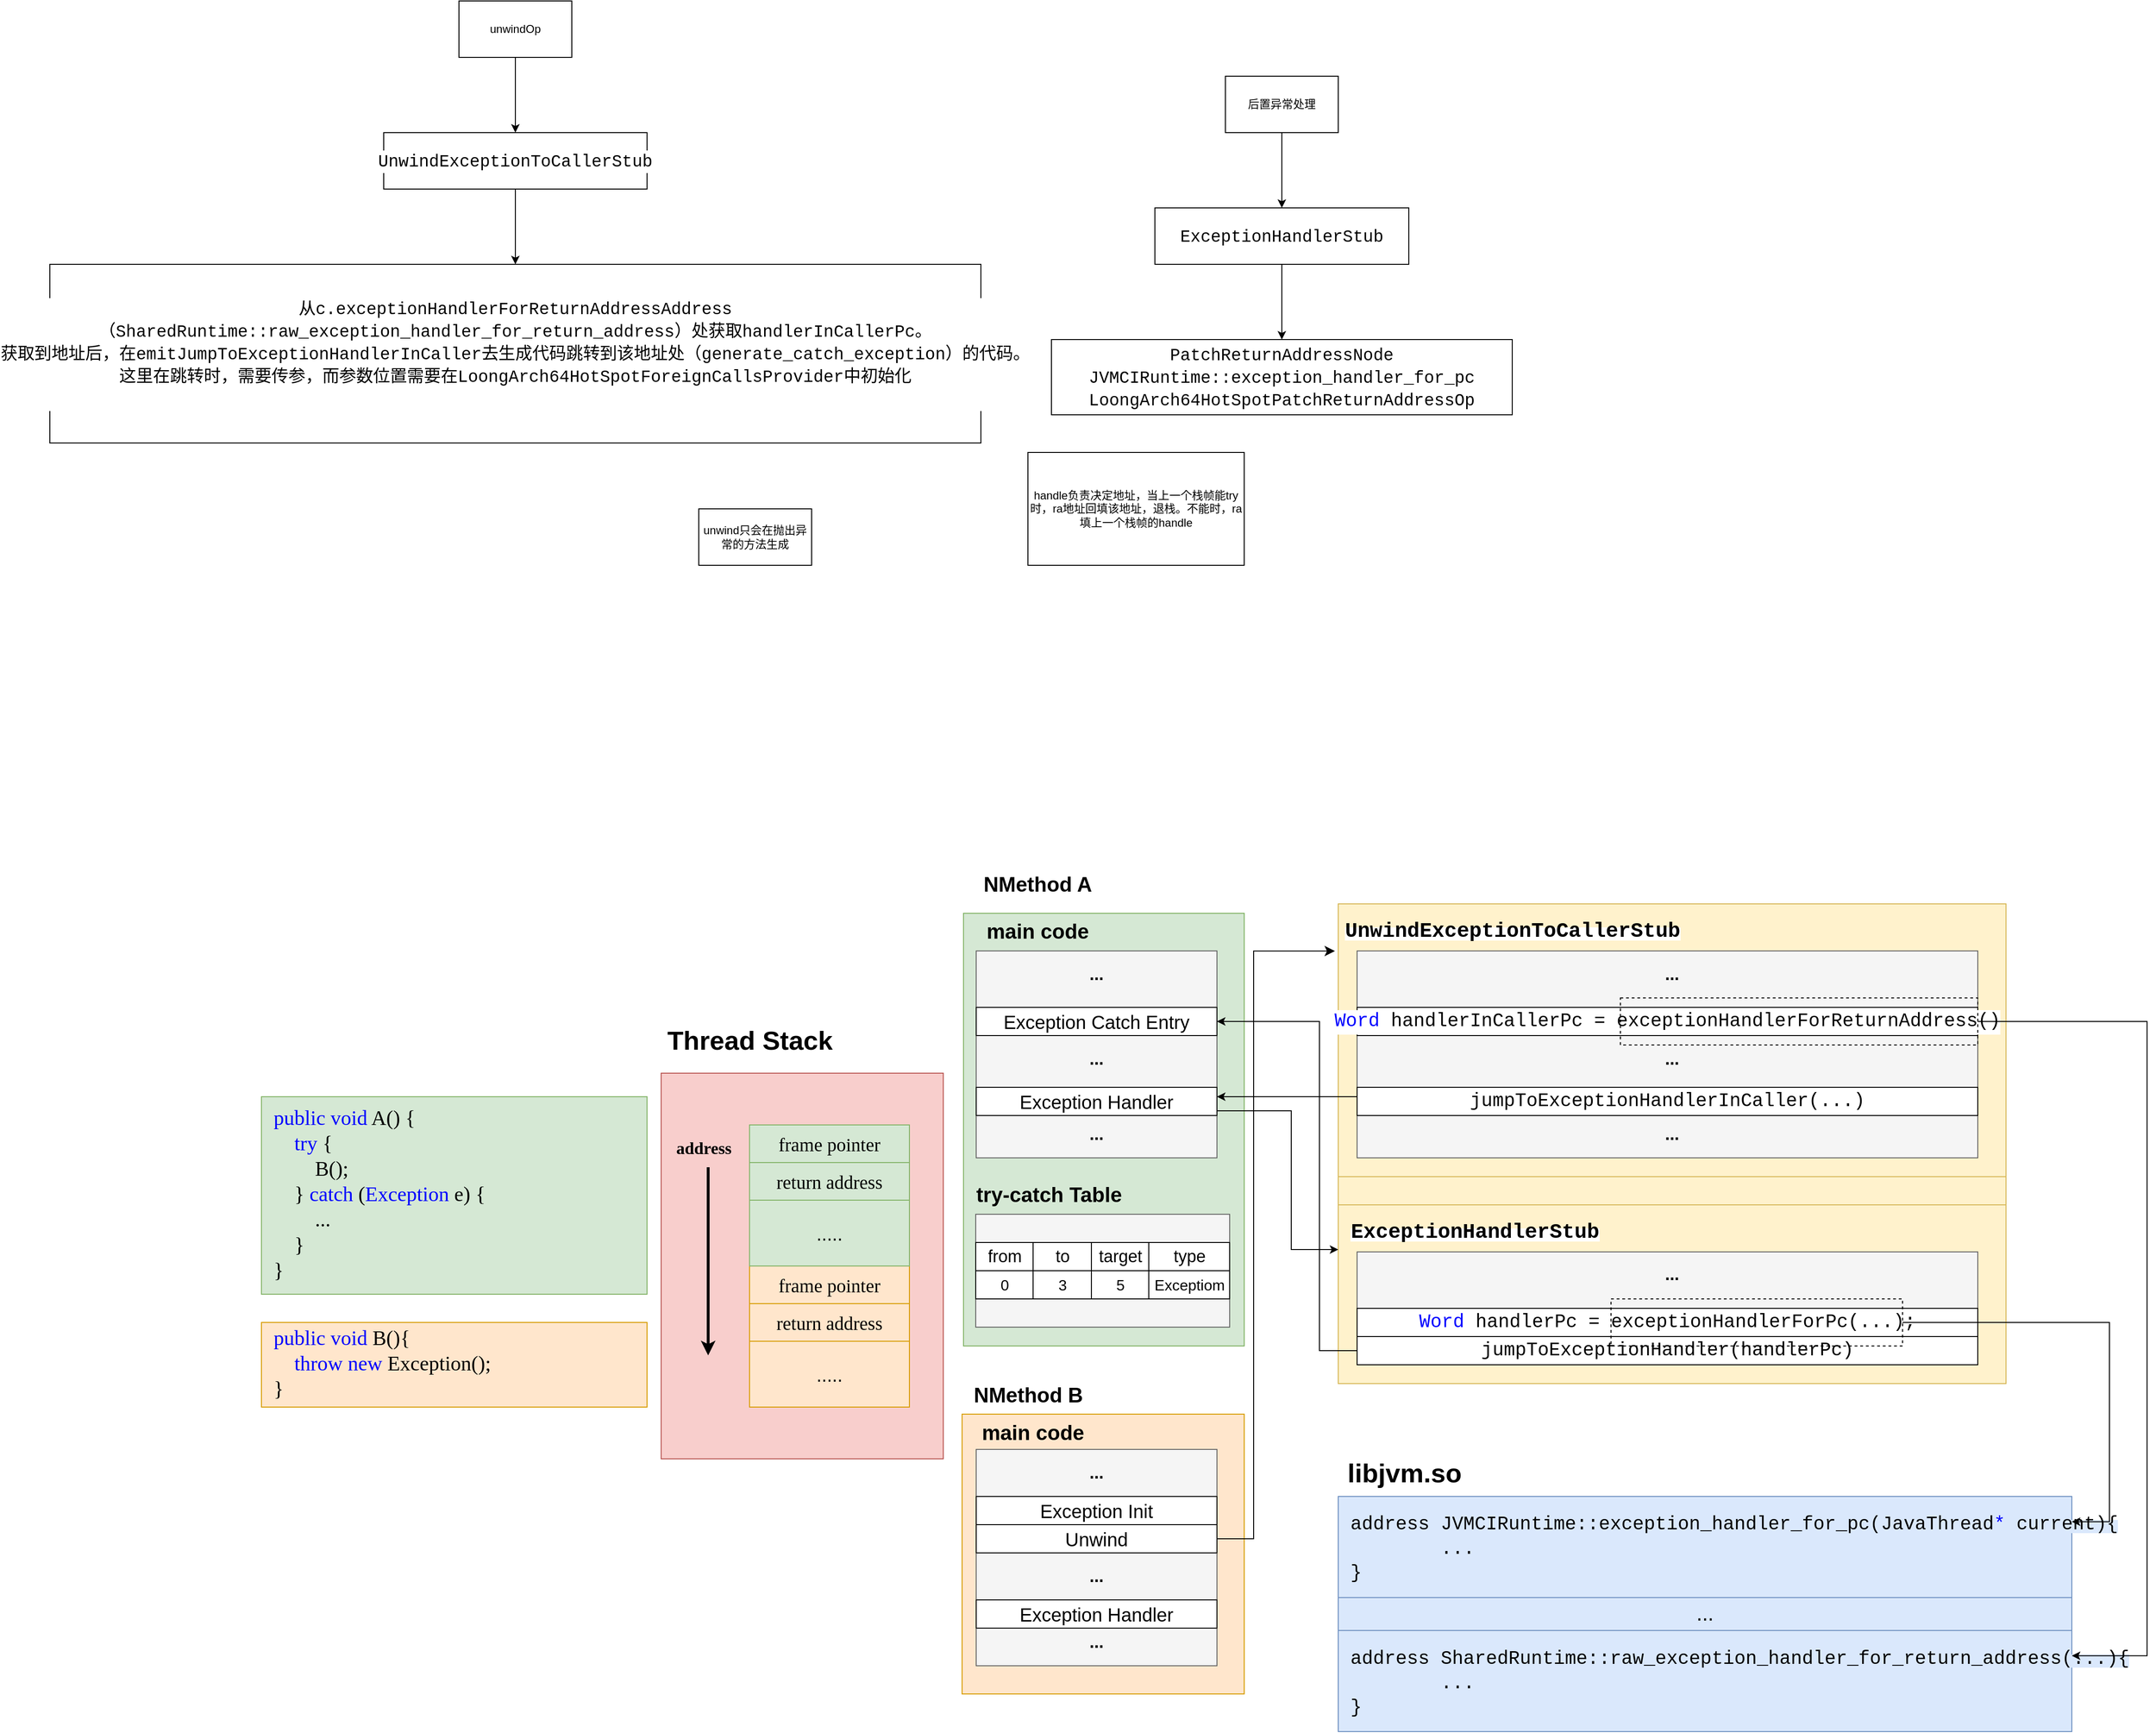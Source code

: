 <mxfile version="26.0.7">
  <diagram name="Page-1" id="4YrAdiVkWdqYPJvzFATW">
    <mxGraphModel dx="3204" dy="2427" grid="1" gridSize="10" guides="1" tooltips="1" connect="1" arrows="1" fold="1" page="1" pageScale="1" pageWidth="827" pageHeight="1169" math="0" shadow="0">
      <root>
        <mxCell id="0" />
        <mxCell id="1" parent="0" />
        <mxCell id="Yd-jyAuAfmwtTGMBvbzd-26" value="" style="rounded=0;whiteSpace=wrap;html=1;fillColor=#ffe6cc;strokeColor=#d79b00;" vertex="1" parent="1">
          <mxGeometry x="640" y="1332.5" width="300" height="297.5" as="geometry" />
        </mxCell>
        <mxCell id="Yd-jyAuAfmwtTGMBvbzd-25" value="" style="rounded=0;whiteSpace=wrap;html=1;fillColor=#d5e8d4;strokeColor=#82b366;" vertex="1" parent="1">
          <mxGeometry x="641.5" y="800" width="298.5" height="460" as="geometry" />
        </mxCell>
        <mxCell id="Yd-jyAuAfmwtTGMBvbzd-23" value="" style="rounded=0;whiteSpace=wrap;html=1;fillColor=#f8cecc;strokeColor=#b85450;" vertex="1" parent="1">
          <mxGeometry x="320" y="970" width="300" height="410" as="geometry" />
        </mxCell>
        <mxCell id="Yd-jyAuAfmwtTGMBvbzd-8" value="" style="rounded=0;whiteSpace=wrap;html=1;fillColor=#fff2cc;strokeColor=#d6b656;" vertex="1" parent="1">
          <mxGeometry x="1040" y="1110" width="710" height="190" as="geometry" />
        </mxCell>
        <mxCell id="Yd-jyAuAfmwtTGMBvbzd-7" value="" style="rounded=0;whiteSpace=wrap;html=1;fillColor=#fff2cc;strokeColor=#d6b656;" vertex="1" parent="1">
          <mxGeometry x="1040" y="1080" width="710" height="30" as="geometry" />
        </mxCell>
        <mxCell id="Yd-jyAuAfmwtTGMBvbzd-1" value="" style="rounded=0;whiteSpace=wrap;html=1;fillColor=#fff2cc;strokeColor=#d6b656;" vertex="1" parent="1">
          <mxGeometry x="1040" y="790" width="710" height="290" as="geometry" />
        </mxCell>
        <mxCell id="ouLHwBcPtctMDlgviZbk-109" value="" style="rounded=0;whiteSpace=wrap;html=1;fillColor=#f5f5f5;fontColor=#333333;strokeColor=#666666;" parent="1" vertex="1">
          <mxGeometry x="654.5" y="1120" width="270" height="120" as="geometry" />
        </mxCell>
        <mxCell id="r-9AEfIxWcx4-3-EoZzo-4" value="" style="edgeStyle=orthogonalEdgeStyle;rounded=0;orthogonalLoop=1;jettySize=auto;html=1;" parent="1" source="r-9AEfIxWcx4-3-EoZzo-1" target="r-9AEfIxWcx4-3-EoZzo-3" edge="1">
          <mxGeometry relative="1" as="geometry" />
        </mxCell>
        <mxCell id="r-9AEfIxWcx4-3-EoZzo-1" value="unwindOp" style="rounded=0;whiteSpace=wrap;html=1;" parent="1" vertex="1">
          <mxGeometry x="105" y="-170" width="120" height="60" as="geometry" />
        </mxCell>
        <mxCell id="r-9AEfIxWcx4-3-EoZzo-7" value="" style="edgeStyle=orthogonalEdgeStyle;rounded=0;orthogonalLoop=1;jettySize=auto;html=1;" parent="1" source="r-9AEfIxWcx4-3-EoZzo-3" target="r-9AEfIxWcx4-3-EoZzo-6" edge="1">
          <mxGeometry relative="1" as="geometry" />
        </mxCell>
        <mxCell id="r-9AEfIxWcx4-3-EoZzo-3" value="&lt;div style=&quot;background-color: rgb(255, 255, 255); font-family: Consolas, &amp;quot;Courier New&amp;quot;, monospace; font-size: 18px; line-height: 24px; white-space: pre;&quot;&gt;UnwindExceptionToCallerStub&lt;/div&gt;" style="rounded=0;whiteSpace=wrap;html=1;" parent="1" vertex="1">
          <mxGeometry x="25" y="-30" width="280" height="60" as="geometry" />
        </mxCell>
        <mxCell id="r-9AEfIxWcx4-3-EoZzo-6" value="&lt;div style=&quot;background-color: rgb(255, 255, 255); font-family: Consolas, &amp;quot;Courier New&amp;quot;, monospace; font-size: 18px; line-height: 24px; white-space: pre;&quot;&gt;从&lt;span style=&quot;color: light-dark(rgb(0, 0, 0), rgb(255, 255, 255));&quot;&gt;c.exceptionHandlerForReturnAddressAddress&lt;/span&gt;&lt;/div&gt;&lt;div style=&quot;background-color: rgb(255, 255, 255); font-family: Consolas, &amp;quot;Courier New&amp;quot;, monospace; font-size: 18px; line-height: 24px; white-space: pre;&quot;&gt;&lt;span style=&quot;color: light-dark(rgb(0, 0, 0), rgb(255, 255, 255));&quot;&gt;（&lt;/span&gt;&lt;span style=&quot;color: light-dark(rgb(0, 0, 0), rgb(255, 255, 255));&quot;&gt;SharedRuntime::raw_exception_handler_for_return_address&lt;/span&gt;&lt;span style=&quot;color: light-dark(rgb(0, 0, 0), rgb(255, 255, 255));&quot;&gt;）处获取&lt;/span&gt;&lt;span style=&quot;color: light-dark(rgb(0, 0, 0), rgb(255, 255, 255));&quot;&gt;handlerInCallerPc。&lt;/span&gt;&lt;/div&gt;&lt;div style=&quot;background-color: rgb(255, 255, 255); font-family: Consolas, &amp;quot;Courier New&amp;quot;, monospace; font-size: 18px; line-height: 24px; white-space: pre;&quot;&gt;&lt;span style=&quot;color: light-dark(rgb(0, 0, 0), rgb(255, 255, 255));&quot;&gt;获取到地址后，在&lt;/span&gt;&lt;span style=&quot;color: light-dark(rgb(0, 0, 0), rgb(255, 255, 255));&quot;&gt;emitJumpToExceptionHandlerInCaller去生成代码跳转到该地址处（&lt;/span&gt;&lt;span style=&quot;color: light-dark(rgb(0, 0, 0), rgb(255, 255, 255));&quot;&gt;generate_catch_exception&lt;/span&gt;&lt;span style=&quot;color: light-dark(rgb(0, 0, 0), rgb(255, 255, 255)); background-color: light-dark(rgb(255, 255, 255), rgb(18, 18, 18));&quot;&gt;）的代码。&lt;/span&gt;&lt;/div&gt;&lt;div style=&quot;background-color: rgb(255, 255, 255); font-family: Consolas, &amp;quot;Courier New&amp;quot;, monospace; font-size: 18px; line-height: 24px; white-space: pre;&quot;&gt;&lt;span style=&quot;color: light-dark(rgb(0, 0, 0), rgb(255, 255, 255));&quot;&gt;这里在跳转时，需要传参，而参数位置需要在&lt;/span&gt;&lt;span style=&quot;color: light-dark(rgb(0, 0, 0), rgb(255, 255, 255));&quot;&gt;LoongArch64HotSpotForeignCallsProvider中初始化&lt;/span&gt;&lt;/div&gt;&lt;div style=&quot;background-color: rgb(255, 255, 255); font-family: Consolas, &amp;quot;Courier New&amp;quot;, monospace; font-size: 18px; line-height: 24px; white-space: pre;&quot;&gt;&lt;span style=&quot;color: light-dark(rgb(0, 0, 0), rgb(255, 255, 255));&quot;&gt;&lt;br&gt;&lt;/span&gt;&lt;/div&gt;" style="rounded=0;whiteSpace=wrap;html=1;" parent="1" vertex="1">
          <mxGeometry x="-330" y="110" width="990" height="190" as="geometry" />
        </mxCell>
        <mxCell id="r-9AEfIxWcx4-3-EoZzo-10" value="" style="edgeStyle=orthogonalEdgeStyle;rounded=0;orthogonalLoop=1;jettySize=auto;html=1;" parent="1" source="r-9AEfIxWcx4-3-EoZzo-8" target="r-9AEfIxWcx4-3-EoZzo-9" edge="1">
          <mxGeometry relative="1" as="geometry" />
        </mxCell>
        <mxCell id="r-9AEfIxWcx4-3-EoZzo-8" value="后置异常处理" style="rounded=0;whiteSpace=wrap;html=1;" parent="1" vertex="1">
          <mxGeometry x="920" y="-90" width="120" height="60" as="geometry" />
        </mxCell>
        <mxCell id="r-9AEfIxWcx4-3-EoZzo-12" value="" style="edgeStyle=orthogonalEdgeStyle;rounded=0;orthogonalLoop=1;jettySize=auto;html=1;" parent="1" source="r-9AEfIxWcx4-3-EoZzo-9" target="r-9AEfIxWcx4-3-EoZzo-11" edge="1">
          <mxGeometry relative="1" as="geometry" />
        </mxCell>
        <mxCell id="r-9AEfIxWcx4-3-EoZzo-9" value="&lt;div style=&quot;background-color: rgb(255, 255, 255); font-family: Consolas, &amp;quot;Courier New&amp;quot;, monospace; font-size: 18px; line-height: 24px; white-space: pre;&quot;&gt;ExceptionHandlerStub&lt;/div&gt;" style="whiteSpace=wrap;html=1;rounded=0;" parent="1" vertex="1">
          <mxGeometry x="845" y="50" width="270" height="60" as="geometry" />
        </mxCell>
        <mxCell id="r-9AEfIxWcx4-3-EoZzo-11" value="&lt;div style=&quot;background-color: rgb(255, 255, 255); font-family: Consolas, &amp;quot;Courier New&amp;quot;, monospace; font-size: 18px; line-height: 24px; white-space: pre;&quot;&gt;PatchReturnAddressNode&lt;/div&gt;&lt;div style=&quot;background-color: rgb(255, 255, 255); font-family: Consolas, &amp;quot;Courier New&amp;quot;, monospace; font-size: 18px; line-height: 24px; white-space: pre;&quot;&gt;&lt;div style=&quot;line-height: 24px;&quot;&gt;JVMCIRuntime::exception_handler_for_pc&lt;/div&gt;&lt;div style=&quot;line-height: 24px;&quot;&gt;&lt;div style=&quot;line-height: 24px;&quot;&gt;LoongArch64HotSpotPatchReturnAddressOp&lt;/div&gt;&lt;/div&gt;&lt;/div&gt;" style="whiteSpace=wrap;html=1;rounded=0;" parent="1" vertex="1">
          <mxGeometry x="735" y="190" width="490" height="80" as="geometry" />
        </mxCell>
        <mxCell id="r-9AEfIxWcx4-3-EoZzo-14" value="handle负责决定地址，当上一个栈帧能try时，ra地址回填该地址，退栈。不能时，ra填上一个栈帧的handle" style="whiteSpace=wrap;html=1;" parent="1" vertex="1">
          <mxGeometry x="710" y="310" width="230" height="120" as="geometry" />
        </mxCell>
        <mxCell id="r-9AEfIxWcx4-3-EoZzo-15" value="unwind只会在抛出异常的方法生成" style="whiteSpace=wrap;html=1;" parent="1" vertex="1">
          <mxGeometry x="360" y="370" width="120" height="60" as="geometry" />
        </mxCell>
        <mxCell id="EBi-hcrwRFbOIUl8jDD--1" value="&lt;font face=&quot;Verdana&quot; style=&quot;font-size: 20px;&quot;&gt;return address&lt;/font&gt;" style="rounded=0;whiteSpace=wrap;html=1;fillColor=#ffe6cc;strokeColor=#d79b00;" parent="1" vertex="1">
          <mxGeometry x="414" y="1215" width="170" height="40" as="geometry" />
        </mxCell>
        <mxCell id="EBi-hcrwRFbOIUl8jDD--2" value="&lt;font face=&quot;Verdana&quot; style=&quot;font-size: 20px;&quot;&gt;frame pointer&lt;/font&gt;" style="rounded=0;whiteSpace=wrap;html=1;fillColor=#ffe6cc;strokeColor=#d79b00;" parent="1" vertex="1">
          <mxGeometry x="414" y="1175" width="170" height="40" as="geometry" />
        </mxCell>
        <mxCell id="EBi-hcrwRFbOIUl8jDD--3" value="&lt;font style=&quot;font-size: 20px;&quot;&gt;.....&lt;/font&gt;" style="rounded=0;whiteSpace=wrap;html=1;fillColor=#ffe6cc;strokeColor=#d79b00;" parent="1" vertex="1">
          <mxGeometry x="414" y="1255" width="170" height="70" as="geometry" />
        </mxCell>
        <mxCell id="EBi-hcrwRFbOIUl8jDD--5" value="&lt;div style=&quot;line-height: 24px; white-space: pre;&quot;&gt;&lt;div style=&quot;&quot;&gt;&lt;font style=&quot;font-size: 22px;&quot; face=&quot;Verdana&quot;&gt;&lt;span style=&quot;color: rgb(0, 0, 255);&quot;&gt;public&lt;/span&gt; &lt;span style=&quot;color: rgb(0, 0, 255);&quot;&gt;void&lt;/span&gt; B(){&lt;/font&gt;&lt;/div&gt;&lt;div style=&quot;&quot;&gt;&lt;font style=&quot;font-size: 22px;&quot; face=&quot;Verdana&quot;&gt;&amp;nbsp; &amp;nbsp; &lt;span style=&quot;color: rgb(0, 0, 255);&quot;&gt;throw&lt;/span&gt; &lt;span style=&quot;color: rgb(0, 0, 255);&quot;&gt;new&lt;/span&gt; Exception();&lt;/font&gt;&lt;/div&gt;&lt;div style=&quot;&quot;&gt;&lt;font style=&quot;font-size: 22px;&quot; face=&quot;Verdana&quot;&gt;}&lt;/font&gt;&lt;/div&gt;&lt;/div&gt;" style="rounded=0;whiteSpace=wrap;html=1;align=left;fillColor=#ffe6cc;strokeColor=#d79b00;spacing=13;" parent="1" vertex="1">
          <mxGeometry x="-105" y="1235" width="410" height="90" as="geometry" />
        </mxCell>
        <mxCell id="EBi-hcrwRFbOIUl8jDD--7" value="&lt;div style=&quot;line-height: 24px; white-space: pre;&quot;&gt;&lt;div style=&quot;&quot;&gt;&lt;font style=&quot;font-size: 22px;&quot; face=&quot;Verdana&quot;&gt;&lt;span style=&quot;color: rgb(0, 0, 255);&quot;&gt;public&lt;/span&gt; &lt;span style=&quot;color: rgb(0, 0, 255);&quot;&gt;void&lt;/span&gt; A() {&lt;/font&gt;&lt;/div&gt;&lt;div style=&quot;&quot;&gt;&lt;font style=&quot;font-size: 22px;&quot; face=&quot;Verdana&quot;&gt;&amp;nbsp; &amp;nbsp; &lt;span style=&quot;background-color: light-dark(rgb(213, 232, 212), rgb(255, 255, 255));&quot;&gt;&lt;span style=&quot;color: rgb(0, 0, 255);&quot;&gt;try&lt;/span&gt;&lt;span style=&quot;color: light-dark(rgb(0, 0, 0), rgb(255, 255, 255));&quot;&gt; {&lt;/span&gt;&lt;/span&gt;&lt;/font&gt;&lt;/div&gt;&lt;div style=&quot;line-height: 24px;&quot;&gt;&lt;div style=&quot;&quot;&gt;&lt;font style=&quot;background-color: light-dark(rgb(213, 232, 212), rgb(255, 255, 255)); font-size: 22px;&quot; face=&quot;Verdana&quot;&gt;&amp;nbsp; &amp;nbsp;     B();&lt;/font&gt;&lt;/div&gt;&lt;div style=&quot;&quot;&gt;&lt;font style=&quot;background-color: light-dark(rgb(213, 232, 212), rgb(255, 255, 255)); font-size: 22px;&quot; face=&quot;Verdana&quot;&gt;    } &lt;span style=&quot;color: rgb(0, 0, 255);&quot;&gt;catch&lt;/span&gt; (&lt;span style=&quot;color: rgb(0, 0, 255);&quot;&gt;Exception&lt;/span&gt; e) {&lt;/font&gt;&lt;/div&gt;&lt;div style=&quot;&quot;&gt;&lt;font style=&quot;background-color: light-dark(rgb(213, 232, 212), rgb(255, 255, 255)); font-size: 22px;&quot; face=&quot;Verdana&quot;&gt;&amp;nbsp; &amp;nbsp;     &lt;font style=&quot;color: rgb(0, 0, 0);&quot;&gt;...&lt;/font&gt;&lt;/font&gt;&lt;/div&gt;&lt;/div&gt;&lt;div style=&quot;&quot;&gt;&lt;font style=&quot;font-size: 22px;&quot; face=&quot;Verdana&quot;&gt;&lt;span style=&quot;color: light-dark(rgb(0, 0, 0), rgb(255, 255, 255)); background-color: light-dark(rgb(213, 232, 212), rgb(255, 255, 255));&quot;&gt;    }&lt;/span&gt;&lt;/font&gt;&lt;/div&gt;&lt;div style=&quot;&quot;&gt;&lt;font style=&quot;font-size: 22px;&quot; face=&quot;Verdana&quot;&gt;}&lt;/font&gt;&lt;/div&gt;&lt;/div&gt;" style="rounded=0;whiteSpace=wrap;html=1;align=left;fillColor=#d5e8d4;strokeColor=#82b366;spacing=13;" parent="1" vertex="1">
          <mxGeometry x="-105" y="995" width="410" height="210" as="geometry" />
        </mxCell>
        <mxCell id="EBi-hcrwRFbOIUl8jDD--14" value="" style="rounded=0;whiteSpace=wrap;html=1;fillColor=#f5f5f5;fontColor=#333333;strokeColor=#666666;" parent="1" vertex="1">
          <mxGeometry x="655" y="1370" width="256" height="230" as="geometry" />
        </mxCell>
        <mxCell id="EBi-hcrwRFbOIUl8jDD--15" value="&lt;font style=&quot;font-size: 20px;&quot;&gt;Exception Init&lt;/font&gt;" style="rounded=0;whiteSpace=wrap;html=1;" parent="1" vertex="1">
          <mxGeometry x="655" y="1420" width="256" height="30" as="geometry" />
        </mxCell>
        <mxCell id="EBi-hcrwRFbOIUl8jDD--16" value="&lt;b&gt;&lt;font style=&quot;font-size: 22px;&quot;&gt;NMethod B&lt;/font&gt;&lt;/b&gt;" style="text;html=1;align=center;verticalAlign=middle;resizable=0;points=[];autosize=1;strokeColor=none;fillColor=none;" parent="1" vertex="1">
          <mxGeometry x="640" y="1292.5" width="140" height="40" as="geometry" />
        </mxCell>
        <mxCell id="EBi-hcrwRFbOIUl8jDD--17" value="&lt;b&gt;&lt;font style=&quot;font-size: 22px;&quot;&gt;main code&lt;/font&gt;&lt;/b&gt;" style="text;html=1;align=center;verticalAlign=middle;resizable=0;points=[];autosize=1;strokeColor=none;fillColor=none;" parent="1" vertex="1">
          <mxGeometry x="650" y="1332.5" width="130" height="40" as="geometry" />
        </mxCell>
        <mxCell id="EBi-hcrwRFbOIUl8jDD--20" value="&lt;font style=&quot;font-size: 20px;&quot;&gt;Exception Handler&lt;/font&gt;" style="rounded=0;whiteSpace=wrap;html=1;" parent="1" vertex="1">
          <mxGeometry x="655" y="1530" width="256" height="30" as="geometry" />
        </mxCell>
        <mxCell id="EBi-hcrwRFbOIUl8jDD--21" value="&lt;b&gt;&lt;font style=&quot;font-size: 18px;&quot;&gt;...&lt;/font&gt;&lt;/b&gt;" style="text;html=1;align=center;verticalAlign=middle;whiteSpace=wrap;rounded=0;" parent="1" vertex="1">
          <mxGeometry x="753" y="1380" width="60" height="30" as="geometry" />
        </mxCell>
        <mxCell id="EBi-hcrwRFbOIUl8jDD--22" value="&lt;b&gt;&lt;font style=&quot;font-size: 18px;&quot;&gt;...&lt;/font&gt;&lt;/b&gt;" style="text;html=1;align=center;verticalAlign=middle;whiteSpace=wrap;rounded=0;" parent="1" vertex="1">
          <mxGeometry x="753" y="1490" width="60" height="30" as="geometry" />
        </mxCell>
        <mxCell id="EBi-hcrwRFbOIUl8jDD--23" value="&lt;b&gt;&lt;font style=&quot;font-size: 18px;&quot;&gt;...&lt;/font&gt;&lt;/b&gt;" style="text;html=1;align=center;verticalAlign=middle;whiteSpace=wrap;rounded=0;" parent="1" vertex="1">
          <mxGeometry x="753" y="1560" width="60" height="30" as="geometry" />
        </mxCell>
        <mxCell id="ouLHwBcPtctMDlgviZbk-4" value="&lt;font face=&quot;Verdana&quot; style=&quot;font-size: 20px;&quot;&gt;return address&lt;/font&gt;" style="rounded=0;whiteSpace=wrap;html=1;fillColor=#d5e8d4;strokeColor=#82b366;" parent="1" vertex="1">
          <mxGeometry x="414" y="1065" width="170" height="40" as="geometry" />
        </mxCell>
        <mxCell id="ouLHwBcPtctMDlgviZbk-5" value="&lt;font face=&quot;Verdana&quot; style=&quot;font-size: 20px;&quot;&gt;frame pointer&lt;/font&gt;" style="rounded=0;whiteSpace=wrap;html=1;fillColor=#d5e8d4;strokeColor=#82b366;" parent="1" vertex="1">
          <mxGeometry x="414" y="1025" width="170" height="40" as="geometry" />
        </mxCell>
        <mxCell id="ouLHwBcPtctMDlgviZbk-6" value="&lt;font style=&quot;font-size: 20px;&quot;&gt;.....&lt;/font&gt;" style="rounded=0;whiteSpace=wrap;html=1;fillColor=#d5e8d4;strokeColor=#82b366;" parent="1" vertex="1">
          <mxGeometry x="414" y="1105" width="170" height="70" as="geometry" />
        </mxCell>
        <mxCell id="ouLHwBcPtctMDlgviZbk-40" value="&lt;font style=&quot;font-size: 20px;&quot;&gt;Unwind&lt;/font&gt;" style="rounded=0;whiteSpace=wrap;html=1;" parent="1" vertex="1">
          <mxGeometry x="655" y="1450" width="256" height="30" as="geometry" />
        </mxCell>
        <mxCell id="ouLHwBcPtctMDlgviZbk-41" value="" style="rounded=0;whiteSpace=wrap;html=1;fillColor=#f5f5f5;fontColor=#333333;strokeColor=#666666;" parent="1" vertex="1">
          <mxGeometry x="655" y="840" width="256" height="220" as="geometry" />
        </mxCell>
        <mxCell id="ouLHwBcPtctMDlgviZbk-42" value="&lt;font style=&quot;font-size: 20px;&quot;&gt;Exception Catch Entry&lt;/font&gt;" style="rounded=0;whiteSpace=wrap;html=1;" parent="1" vertex="1">
          <mxGeometry x="655" y="900" width="256" height="30" as="geometry" />
        </mxCell>
        <mxCell id="ouLHwBcPtctMDlgviZbk-43" value="&lt;b&gt;&lt;font style=&quot;font-size: 22px;&quot;&gt;NMethod A&lt;/font&gt;&lt;/b&gt;" style="text;html=1;align=center;verticalAlign=middle;resizable=0;points=[];autosize=1;strokeColor=none;fillColor=none;" parent="1" vertex="1">
          <mxGeometry x="650" y="750" width="140" height="40" as="geometry" />
        </mxCell>
        <mxCell id="ouLHwBcPtctMDlgviZbk-44" value="&lt;b&gt;&lt;font style=&quot;font-size: 22px;&quot;&gt;main code&lt;/font&gt;&lt;/b&gt;" style="text;html=1;align=center;verticalAlign=middle;resizable=0;points=[];autosize=1;strokeColor=none;fillColor=none;" parent="1" vertex="1">
          <mxGeometry x="655" y="800" width="130" height="40" as="geometry" />
        </mxCell>
        <mxCell id="Yd-jyAuAfmwtTGMBvbzd-20" style="edgeStyle=orthogonalEdgeStyle;rounded=0;orthogonalLoop=1;jettySize=auto;html=1;entryX=0;entryY=0.25;entryDx=0;entryDy=0;" edge="1" parent="1" source="ouLHwBcPtctMDlgviZbk-45" target="Yd-jyAuAfmwtTGMBvbzd-8">
          <mxGeometry relative="1" as="geometry">
            <Array as="points">
              <mxPoint x="990" y="1010" />
              <mxPoint x="990" y="1157" />
            </Array>
          </mxGeometry>
        </mxCell>
        <mxCell id="ouLHwBcPtctMDlgviZbk-45" value="&lt;font style=&quot;font-size: 20px;&quot;&gt;Exception Handler&lt;/font&gt;" style="rounded=0;whiteSpace=wrap;html=1;" parent="1" vertex="1">
          <mxGeometry x="655" y="985" width="256" height="30" as="geometry" />
        </mxCell>
        <mxCell id="ouLHwBcPtctMDlgviZbk-46" value="&lt;b&gt;&lt;font style=&quot;font-size: 18px;&quot;&gt;...&lt;/font&gt;&lt;/b&gt;" style="text;html=1;align=center;verticalAlign=middle;whiteSpace=wrap;rounded=0;" parent="1" vertex="1">
          <mxGeometry x="753" y="850" width="60" height="30" as="geometry" />
        </mxCell>
        <mxCell id="ouLHwBcPtctMDlgviZbk-47" value="&lt;b&gt;&lt;font style=&quot;font-size: 18px;&quot;&gt;...&lt;/font&gt;&lt;/b&gt;" style="text;html=1;align=center;verticalAlign=middle;whiteSpace=wrap;rounded=0;" parent="1" vertex="1">
          <mxGeometry x="753" y="940" width="60" height="30" as="geometry" />
        </mxCell>
        <mxCell id="ouLHwBcPtctMDlgviZbk-48" value="&lt;b&gt;&lt;font style=&quot;font-size: 18px;&quot;&gt;...&lt;/font&gt;&lt;/b&gt;" style="text;html=1;align=center;verticalAlign=middle;whiteSpace=wrap;rounded=0;" parent="1" vertex="1">
          <mxGeometry x="753" y="1020" width="60" height="30" as="geometry" />
        </mxCell>
        <mxCell id="ouLHwBcPtctMDlgviZbk-59" value="" style="shape=table;startSize=0;container=1;collapsible=0;childLayout=tableLayout;fontSize=16;" parent="1" vertex="1">
          <mxGeometry x="654.5" y="1150" width="270" height="60" as="geometry" />
        </mxCell>
        <mxCell id="ouLHwBcPtctMDlgviZbk-75" style="shape=tableRow;horizontal=0;startSize=0;swimlaneHead=0;swimlaneBody=0;strokeColor=inherit;top=0;left=0;bottom=0;right=0;collapsible=0;dropTarget=0;fillColor=none;points=[[0,0.5],[1,0.5]];portConstraint=eastwest;fontSize=16;" parent="ouLHwBcPtctMDlgviZbk-59" vertex="1">
          <mxGeometry width="270" height="30" as="geometry" />
        </mxCell>
        <mxCell id="ouLHwBcPtctMDlgviZbk-76" value="&lt;font style=&quot;font-size: 18px;&quot;&gt;from&lt;/font&gt;" style="shape=partialRectangle;html=1;whiteSpace=wrap;connectable=0;strokeColor=inherit;overflow=hidden;fillColor=none;top=0;left=0;bottom=0;right=0;pointerEvents=1;fontSize=16;" parent="ouLHwBcPtctMDlgviZbk-75" vertex="1">
          <mxGeometry width="61" height="30" as="geometry">
            <mxRectangle width="61" height="30" as="alternateBounds" />
          </mxGeometry>
        </mxCell>
        <mxCell id="ouLHwBcPtctMDlgviZbk-77" value="&lt;font style=&quot;font-size: 18px;&quot;&gt;to&lt;/font&gt;" style="shape=partialRectangle;html=1;whiteSpace=wrap;connectable=0;strokeColor=inherit;overflow=hidden;fillColor=none;top=0;left=0;bottom=0;right=0;pointerEvents=1;fontSize=16;" parent="ouLHwBcPtctMDlgviZbk-75" vertex="1">
          <mxGeometry x="61" width="62" height="30" as="geometry">
            <mxRectangle width="62" height="30" as="alternateBounds" />
          </mxGeometry>
        </mxCell>
        <mxCell id="ouLHwBcPtctMDlgviZbk-81" value="&lt;font style=&quot;font-size: 18px;&quot;&gt;target&lt;/font&gt;" style="shape=partialRectangle;html=1;whiteSpace=wrap;connectable=0;strokeColor=inherit;overflow=hidden;fillColor=none;top=0;left=0;bottom=0;right=0;pointerEvents=1;fontSize=16;" parent="ouLHwBcPtctMDlgviZbk-75" vertex="1">
          <mxGeometry x="123" width="61" height="30" as="geometry">
            <mxRectangle width="61" height="30" as="alternateBounds" />
          </mxGeometry>
        </mxCell>
        <mxCell id="ouLHwBcPtctMDlgviZbk-82" value="&lt;font style=&quot;font-size: 18px;&quot;&gt;type&lt;/font&gt;" style="shape=partialRectangle;html=1;whiteSpace=wrap;connectable=0;strokeColor=inherit;overflow=hidden;fillColor=none;top=0;left=0;bottom=0;right=0;pointerEvents=1;fontSize=16;" parent="ouLHwBcPtctMDlgviZbk-75" vertex="1">
          <mxGeometry x="184" width="86" height="30" as="geometry">
            <mxRectangle width="86" height="30" as="alternateBounds" />
          </mxGeometry>
        </mxCell>
        <mxCell id="ouLHwBcPtctMDlgviZbk-83" style="shape=tableRow;horizontal=0;startSize=0;swimlaneHead=0;swimlaneBody=0;strokeColor=inherit;top=0;left=0;bottom=0;right=0;collapsible=0;dropTarget=0;fillColor=none;points=[[0,0.5],[1,0.5]];portConstraint=eastwest;fontSize=16;" parent="ouLHwBcPtctMDlgviZbk-59" vertex="1">
          <mxGeometry y="30" width="270" height="30" as="geometry" />
        </mxCell>
        <mxCell id="ouLHwBcPtctMDlgviZbk-84" value="0" style="shape=partialRectangle;html=1;whiteSpace=wrap;connectable=0;strokeColor=inherit;overflow=hidden;fillColor=none;top=0;left=0;bottom=0;right=0;pointerEvents=1;fontSize=16;" parent="ouLHwBcPtctMDlgviZbk-83" vertex="1">
          <mxGeometry width="61" height="30" as="geometry">
            <mxRectangle width="61" height="30" as="alternateBounds" />
          </mxGeometry>
        </mxCell>
        <mxCell id="ouLHwBcPtctMDlgviZbk-85" value="3" style="shape=partialRectangle;html=1;whiteSpace=wrap;connectable=0;strokeColor=inherit;overflow=hidden;fillColor=none;top=0;left=0;bottom=0;right=0;pointerEvents=1;fontSize=16;" parent="ouLHwBcPtctMDlgviZbk-83" vertex="1">
          <mxGeometry x="61" width="62" height="30" as="geometry">
            <mxRectangle width="62" height="30" as="alternateBounds" />
          </mxGeometry>
        </mxCell>
        <mxCell id="ouLHwBcPtctMDlgviZbk-86" value="5" style="shape=partialRectangle;html=1;whiteSpace=wrap;connectable=0;strokeColor=inherit;overflow=hidden;fillColor=none;top=0;left=0;bottom=0;right=0;pointerEvents=1;fontSize=16;" parent="ouLHwBcPtctMDlgviZbk-83" vertex="1">
          <mxGeometry x="123" width="61" height="30" as="geometry">
            <mxRectangle width="61" height="30" as="alternateBounds" />
          </mxGeometry>
        </mxCell>
        <mxCell id="ouLHwBcPtctMDlgviZbk-87" value="Exceptiom" style="shape=partialRectangle;html=1;whiteSpace=wrap;connectable=0;strokeColor=inherit;overflow=hidden;fillColor=none;top=0;left=0;bottom=0;right=0;pointerEvents=1;fontSize=16;" parent="ouLHwBcPtctMDlgviZbk-83" vertex="1">
          <mxGeometry x="184" width="86" height="30" as="geometry">
            <mxRectangle width="86" height="30" as="alternateBounds" />
          </mxGeometry>
        </mxCell>
        <mxCell id="ouLHwBcPtctMDlgviZbk-110" value="&lt;b&gt;&lt;font style=&quot;font-size: 22px;&quot;&gt;try-catch Table&lt;/font&gt;&lt;/b&gt;" style="text;html=1;align=center;verticalAlign=middle;resizable=0;points=[];autosize=1;strokeColor=none;fillColor=none;" parent="1" vertex="1">
          <mxGeometry x="641.5" y="1080" width="180" height="40" as="geometry" />
        </mxCell>
        <mxCell id="ouLHwBcPtctMDlgviZbk-111" value="&lt;div style=&quot;line-height: 24px;&quot;&gt;&lt;div style=&quot;font-family: Consolas, &amp;quot;Courier New&amp;quot;, monospace; white-space: pre;&quot;&gt;&lt;div style=&quot;line-height: 24px;&quot;&gt;&lt;div style=&quot;line-height: 24px;&quot;&gt;&lt;span style=&quot;background-color: light-dark(rgb(218, 232, 252), rgb(18, 18, 18));&quot;&gt;&lt;font style=&quot;font-size: 20px;&quot;&gt;address SharedRuntime::raw_exception_handler_for_return_address(...){&lt;/font&gt;&lt;/span&gt;&lt;/div&gt;&lt;div style=&quot;line-height: 24px;&quot;&gt;&lt;span style=&quot;background-color: light-dark(rgb(218, 232, 252), rgb(18, 18, 18));&quot;&gt;&lt;font style=&quot;font-size: 20px;&quot;&gt;&lt;span style=&quot;white-space: pre;&quot;&gt;&#x9;&lt;/span&gt;...&lt;br&gt;&lt;/font&gt;&lt;/span&gt;&lt;/div&gt;&lt;div style=&quot;line-height: 24px;&quot;&gt;&lt;span style=&quot;background-color: light-dark(rgb(218, 232, 252), rgb(18, 18, 18));&quot;&gt;&lt;font style=&quot;font-size: 20px;&quot;&gt;}&lt;/font&gt;&lt;/span&gt;&lt;/div&gt;&lt;/div&gt;&lt;/div&gt;&lt;/div&gt;" style="rounded=0;whiteSpace=wrap;html=1;fillColor=#dae8fc;strokeColor=#6c8ebf;align=left;verticalAlign=top;spacing=13;" parent="1" vertex="1">
          <mxGeometry x="1040" y="1562.5" width="780" height="107.5" as="geometry" />
        </mxCell>
        <mxCell id="ouLHwBcPtctMDlgviZbk-112" value="&lt;font&gt;&lt;b&gt;libjvm.so&lt;/b&gt;&lt;/font&gt;" style="text;html=1;align=center;verticalAlign=middle;resizable=0;points=[];autosize=1;strokeColor=none;fillColor=none;fontSize=28;" parent="1" vertex="1">
          <mxGeometry x="1040" y="1370" width="140" height="50" as="geometry" />
        </mxCell>
        <mxCell id="ouLHwBcPtctMDlgviZbk-113" value="&lt;font style=&quot;font-size: 22px;&quot;&gt;...&lt;/font&gt;" style="rounded=0;whiteSpace=wrap;html=1;fillColor=#dae8fc;strokeColor=#6c8ebf;" parent="1" vertex="1">
          <mxGeometry x="1040" y="1527.5" width="780" height="35" as="geometry" />
        </mxCell>
        <mxCell id="ouLHwBcPtctMDlgviZbk-114" value="&lt;div style=&quot;forced-color-adjust: none; color: rgb(0, 0, 0); font-family: Consolas, &amp;quot;Courier New&amp;quot;, monospace; font-style: normal; font-variant-ligatures: normal; font-variant-caps: normal; font-weight: 400; letter-spacing: normal; orphans: 2; text-indent: 0px; text-transform: none; widows: 2; word-spacing: 0px; -webkit-text-stroke-width: 0px; white-space: pre; text-decoration-thickness: initial; text-decoration-style: initial; text-decoration-color: initial;&quot;&gt;&lt;div style=&quot;line-height: 24px;&quot;&gt;&lt;div style=&quot;line-height: 24px;&quot;&gt;&lt;span style=&quot;background-color: light-dark(rgb(218, 232, 252), rgb(237, 237, 237));&quot;&gt;&lt;font style=&quot;font-size: 20px;&quot;&gt;address JVMCIRuntime::exception_handler_for_pc(JavaThread&lt;span style=&quot;color: rgb(0, 0, 255);&quot;&gt;*&lt;/span&gt; current){&lt;/font&gt;&lt;/span&gt;&lt;/div&gt;&lt;div style=&quot;line-height: 24px;&quot;&gt;&lt;span style=&quot;background-color: light-dark(rgb(218, 232, 252), rgb(237, 237, 237));&quot;&gt;&lt;font style=&quot;font-size: 20px;&quot;&gt;&#x9;...&lt;br&gt;&lt;/font&gt;&lt;/span&gt;&lt;/div&gt;&lt;div style=&quot;line-height: 24px;&quot;&gt;&lt;span style=&quot;background-color: light-dark(rgb(218, 232, 252), rgb(237, 237, 237));&quot;&gt;&lt;font style=&quot;font-size: 20px;&quot;&gt;}&lt;/font&gt;&lt;/span&gt;&lt;/div&gt;&lt;/div&gt;&lt;/div&gt;" style="text;whiteSpace=wrap;html=1;fillColor=#dae8fc;strokeColor=#6c8ebf;spacing=13;verticalAlign=top;align=left;" parent="1" vertex="1">
          <mxGeometry x="1040" y="1420" width="780" height="107.5" as="geometry" />
        </mxCell>
        <mxCell id="ouLHwBcPtctMDlgviZbk-121" value="&lt;span style=&quot;font-family: Consolas, &amp;quot;Courier New&amp;quot;, monospace; white-space-collapse: preserve; background-color: rgb(255, 255, 255);&quot;&gt;&lt;font style=&quot;font-size: 22px;&quot;&gt;&lt;b&gt;UnwindExceptionToCallerStub&lt;/b&gt;&lt;/font&gt;&lt;/span&gt;" style="text;html=1;align=center;verticalAlign=middle;resizable=0;points=[];autosize=1;strokeColor=none;fillColor=none;" parent="1" vertex="1">
          <mxGeometry x="1050" y="800" width="350" height="40" as="geometry" />
        </mxCell>
        <mxCell id="ouLHwBcPtctMDlgviZbk-122" value="" style="rounded=0;whiteSpace=wrap;html=1;fillColor=#f5f5f5;fontColor=#333333;strokeColor=#666666;" parent="1" vertex="1">
          <mxGeometry x="1060" y="840" width="660" height="220" as="geometry" />
        </mxCell>
        <mxCell id="ouLHwBcPtctMDlgviZbk-123" value="&lt;div style=&quot;background-color: rgb(255, 255, 255); font-family: Consolas, &amp;quot;Courier New&amp;quot;, monospace; line-height: 24px; white-space: pre;&quot;&gt;&lt;font style=&quot;font-size: 20px;&quot;&gt;&lt;span style=&quot;color: rgb(0, 0, 255);&quot;&gt;Word&lt;/span&gt; handlerInCallerPc = exceptionHandlerForReturnAddress()&lt;/font&gt;&lt;/div&gt;" style="rounded=0;whiteSpace=wrap;html=1;" parent="1" vertex="1">
          <mxGeometry x="1060" y="900" width="660" height="30" as="geometry" />
        </mxCell>
        <mxCell id="Yd-jyAuAfmwtTGMBvbzd-15" style="edgeStyle=orthogonalEdgeStyle;rounded=0;orthogonalLoop=1;jettySize=auto;html=1;entryX=1;entryY=0.5;entryDx=0;entryDy=0;" edge="1" parent="1">
          <mxGeometry relative="1" as="geometry">
            <mxPoint x="1060" y="995" as="sourcePoint" />
            <mxPoint x="911" y="995" as="targetPoint" />
          </mxGeometry>
        </mxCell>
        <mxCell id="ouLHwBcPtctMDlgviZbk-124" value="&lt;div style=&quot;background-color: rgb(255, 255, 255); font-family: Consolas, &amp;quot;Courier New&amp;quot;, monospace; line-height: 24px; white-space: pre;&quot;&gt;&lt;font style=&quot;font-size: 20px;&quot;&gt;jumpToExceptionHandlerInCaller(...)&lt;/font&gt;&lt;/div&gt;" style="rounded=0;whiteSpace=wrap;html=1;" parent="1" vertex="1">
          <mxGeometry x="1060" y="985" width="660" height="30" as="geometry" />
        </mxCell>
        <mxCell id="ouLHwBcPtctMDlgviZbk-125" value="&lt;b&gt;&lt;font style=&quot;font-size: 18px;&quot;&gt;...&lt;/font&gt;&lt;/b&gt;" style="text;html=1;align=center;verticalAlign=middle;whiteSpace=wrap;rounded=0;" parent="1" vertex="1">
          <mxGeometry x="1365" y="850" width="60" height="30" as="geometry" />
        </mxCell>
        <mxCell id="ouLHwBcPtctMDlgviZbk-126" value="&lt;b&gt;&lt;font style=&quot;font-size: 18px;&quot;&gt;...&lt;/font&gt;&lt;/b&gt;" style="text;html=1;align=center;verticalAlign=middle;whiteSpace=wrap;rounded=0;" parent="1" vertex="1">
          <mxGeometry x="1365" y="940" width="60" height="30" as="geometry" />
        </mxCell>
        <mxCell id="ouLHwBcPtctMDlgviZbk-127" value="&lt;b&gt;&lt;font style=&quot;font-size: 18px;&quot;&gt;...&lt;/font&gt;&lt;/b&gt;" style="text;html=1;align=center;verticalAlign=middle;whiteSpace=wrap;rounded=0;" parent="1" vertex="1">
          <mxGeometry x="1365" y="1020" width="60" height="30" as="geometry" />
        </mxCell>
        <mxCell id="ouLHwBcPtctMDlgviZbk-128" value="&lt;span style=&quot;font-family: Consolas, &amp;quot;Courier New&amp;quot;, monospace; white-space-collapse: preserve; background-color: rgb(255, 255, 255);&quot;&gt;&lt;font style=&quot;font-size: 22px;&quot;&gt;&lt;b&gt;ExceptionHandlerStub&lt;/b&gt;&lt;/font&gt;&lt;/span&gt;" style="text;html=1;align=center;verticalAlign=middle;resizable=0;points=[];autosize=1;strokeColor=none;fillColor=none;" parent="1" vertex="1">
          <mxGeometry x="1050" y="1120" width="270" height="40" as="geometry" />
        </mxCell>
        <mxCell id="ouLHwBcPtctMDlgviZbk-129" value="" style="rounded=0;whiteSpace=wrap;html=1;fillColor=#f5f5f5;fontColor=#333333;strokeColor=#666666;" parent="1" vertex="1">
          <mxGeometry x="1060" y="1160" width="660" height="120" as="geometry" />
        </mxCell>
        <mxCell id="ouLHwBcPtctMDlgviZbk-130" value="&lt;div style=&quot;background-color: rgb(255, 255, 255); font-family: Consolas, &amp;quot;Courier New&amp;quot;, monospace; line-height: 24px; white-space: pre;&quot;&gt;&lt;div style=&quot;line-height: 24px;&quot;&gt;&lt;font style=&quot;font-size: 20px;&quot;&gt;&lt;span style=&quot;color: rgb(0, 0, 255);&quot;&gt;Word&lt;/span&gt; handlerPc = exceptionHandlerForPc(...);&lt;/font&gt;&lt;/div&gt;&lt;/div&gt;" style="rounded=0;whiteSpace=wrap;html=1;" parent="1" vertex="1">
          <mxGeometry x="1060" y="1220" width="660" height="30" as="geometry" />
        </mxCell>
        <mxCell id="Yd-jyAuAfmwtTGMBvbzd-19" style="edgeStyle=orthogonalEdgeStyle;rounded=0;orthogonalLoop=1;jettySize=auto;html=1;entryX=1;entryY=0.5;entryDx=0;entryDy=0;" edge="1" parent="1" source="ouLHwBcPtctMDlgviZbk-131" target="ouLHwBcPtctMDlgviZbk-42">
          <mxGeometry relative="1" as="geometry">
            <Array as="points">
              <mxPoint x="1020" y="1265" />
              <mxPoint x="1020" y="915" />
            </Array>
          </mxGeometry>
        </mxCell>
        <mxCell id="ouLHwBcPtctMDlgviZbk-131" value="&lt;div style=&quot;background-color: rgb(255, 255, 255); font-family: Consolas, &amp;quot;Courier New&amp;quot;, monospace; line-height: 24px; white-space: pre;&quot;&gt;&lt;font style=&quot;font-size: 20px;&quot;&gt;&lt;span style=&quot;color: light-dark(rgb(0, 0, 0), rgb(255, 255, 255));&quot;&gt;jumpToExceptionHandler&lt;/span&gt;(&lt;span style=&quot;color: light-dark(rgb(0, 0, 0), rgb(255, 255, 255));&quot;&gt;handlerPc&lt;/span&gt;&lt;span style=&quot;background-color: light-dark(rgb(255, 255, 255), rgb(18, 18, 18)); color: light-dark(rgb(0, 0, 0), rgb(255, 255, 255));&quot;&gt;)&lt;/span&gt;&lt;/font&gt;&lt;/div&gt;" style="rounded=0;whiteSpace=wrap;html=1;" parent="1" vertex="1">
          <mxGeometry x="1060" y="1250" width="660" height="30" as="geometry" />
        </mxCell>
        <mxCell id="ouLHwBcPtctMDlgviZbk-132" value="&lt;b&gt;&lt;font style=&quot;font-size: 18px;&quot;&gt;...&lt;/font&gt;&lt;/b&gt;" style="text;html=1;align=center;verticalAlign=middle;whiteSpace=wrap;rounded=0;" parent="1" vertex="1">
          <mxGeometry x="1365" y="1169" width="60" height="30" as="geometry" />
        </mxCell>
        <mxCell id="Yd-jyAuAfmwtTGMBvbzd-4" value="" style="endArrow=classic;html=1;rounded=0;strokeWidth=3;" edge="1" parent="1">
          <mxGeometry width="50" height="50" relative="1" as="geometry">
            <mxPoint x="370" y="1070" as="sourcePoint" />
            <mxPoint x="370" y="1270" as="targetPoint" />
          </mxGeometry>
        </mxCell>
        <mxCell id="Yd-jyAuAfmwtTGMBvbzd-6" value="" style="edgeStyle=elbowEdgeStyle;elbow=horizontal;endArrow=classic;html=1;curved=0;rounded=0;endSize=8;startSize=8;exitX=1;exitY=0.5;exitDx=0;exitDy=0;entryX=-0.005;entryY=0.173;entryDx=0;entryDy=0;entryPerimeter=0;" edge="1" parent="1" source="ouLHwBcPtctMDlgviZbk-40" target="Yd-jyAuAfmwtTGMBvbzd-1">
          <mxGeometry width="50" height="50" relative="1" as="geometry">
            <mxPoint x="950" y="1470" as="sourcePoint" />
            <mxPoint x="980" y="900" as="targetPoint" />
            <Array as="points">
              <mxPoint x="950" y="1160" />
            </Array>
          </mxGeometry>
        </mxCell>
        <mxCell id="Yd-jyAuAfmwtTGMBvbzd-13" value="" style="rounded=0;whiteSpace=wrap;html=1;fillColor=none;dashed=1;" vertex="1" parent="1">
          <mxGeometry x="1340" y="890" width="380" height="50" as="geometry" />
        </mxCell>
        <mxCell id="Yd-jyAuAfmwtTGMBvbzd-14" style="edgeStyle=orthogonalEdgeStyle;rounded=0;orthogonalLoop=1;jettySize=auto;html=1;entryX=1;entryY=0.25;entryDx=0;entryDy=0;exitX=1;exitY=0.5;exitDx=0;exitDy=0;" edge="1" parent="1" source="Yd-jyAuAfmwtTGMBvbzd-13" target="ouLHwBcPtctMDlgviZbk-111">
          <mxGeometry relative="1" as="geometry">
            <Array as="points">
              <mxPoint x="1900" y="915" />
              <mxPoint x="1900" y="1589" />
            </Array>
          </mxGeometry>
        </mxCell>
        <mxCell id="Yd-jyAuAfmwtTGMBvbzd-18" value="&lt;font style=&quot;font-size: 18px;&quot; face=&quot;Verdana&quot;&gt;&lt;b style=&quot;&quot;&gt;address&lt;/b&gt;&lt;/font&gt;" style="text;html=1;align=center;verticalAlign=middle;resizable=0;points=[];autosize=1;strokeColor=none;fillColor=none;" vertex="1" parent="1">
          <mxGeometry x="315" y="1030" width="100" height="40" as="geometry" />
        </mxCell>
        <mxCell id="Yd-jyAuAfmwtTGMBvbzd-21" value="" style="rounded=0;whiteSpace=wrap;html=1;fillColor=none;dashed=1;" vertex="1" parent="1">
          <mxGeometry x="1330" y="1210" width="310" height="50" as="geometry" />
        </mxCell>
        <mxCell id="Yd-jyAuAfmwtTGMBvbzd-22" style="edgeStyle=orthogonalEdgeStyle;rounded=0;orthogonalLoop=1;jettySize=auto;html=1;entryX=1;entryY=0.25;entryDx=0;entryDy=0;exitX=1;exitY=0.5;exitDx=0;exitDy=0;" edge="1" parent="1" source="Yd-jyAuAfmwtTGMBvbzd-21" target="ouLHwBcPtctMDlgviZbk-114">
          <mxGeometry relative="1" as="geometry">
            <Array as="points">
              <mxPoint x="1860" y="1235" />
              <mxPoint x="1860" y="1447" />
            </Array>
          </mxGeometry>
        </mxCell>
        <mxCell id="Yd-jyAuAfmwtTGMBvbzd-24" value="&lt;font&gt;&lt;b&gt;Thread Stack&lt;/b&gt;&lt;/font&gt;" style="text;html=1;align=center;verticalAlign=middle;resizable=0;points=[];autosize=1;strokeColor=none;fillColor=none;fontSize=28;" vertex="1" parent="1">
          <mxGeometry x="314" y="910" width="200" height="50" as="geometry" />
        </mxCell>
      </root>
    </mxGraphModel>
  </diagram>
</mxfile>
